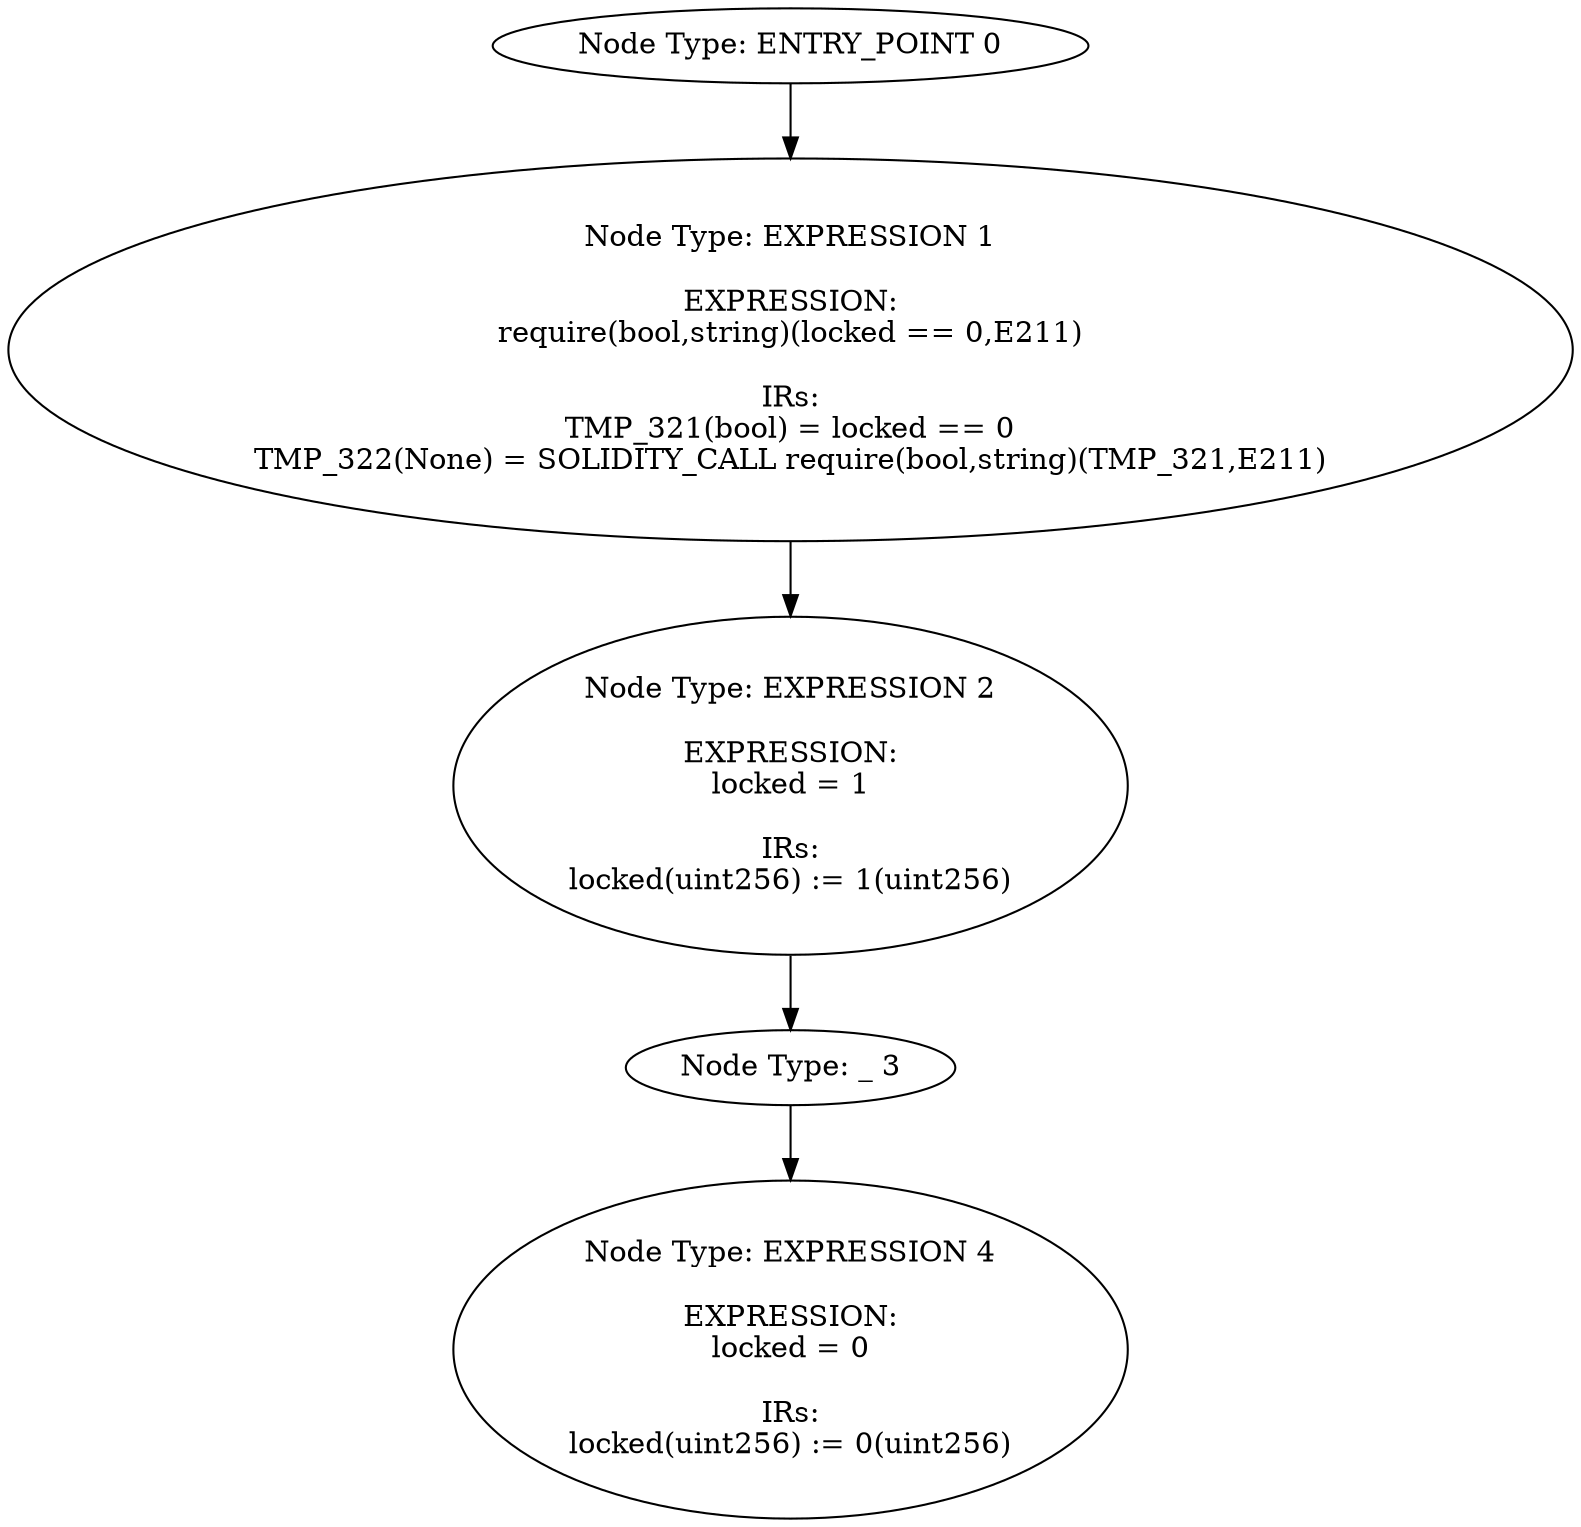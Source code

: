 digraph{
0[label="Node Type: ENTRY_POINT 0
"];
0->1;
1[label="Node Type: EXPRESSION 1

EXPRESSION:
require(bool,string)(locked == 0,E211)

IRs:
TMP_321(bool) = locked == 0
TMP_322(None) = SOLIDITY_CALL require(bool,string)(TMP_321,E211)"];
1->2;
2[label="Node Type: EXPRESSION 2

EXPRESSION:
locked = 1

IRs:
locked(uint256) := 1(uint256)"];
2->3;
3[label="Node Type: _ 3
"];
3->4;
4[label="Node Type: EXPRESSION 4

EXPRESSION:
locked = 0

IRs:
locked(uint256) := 0(uint256)"];
}
